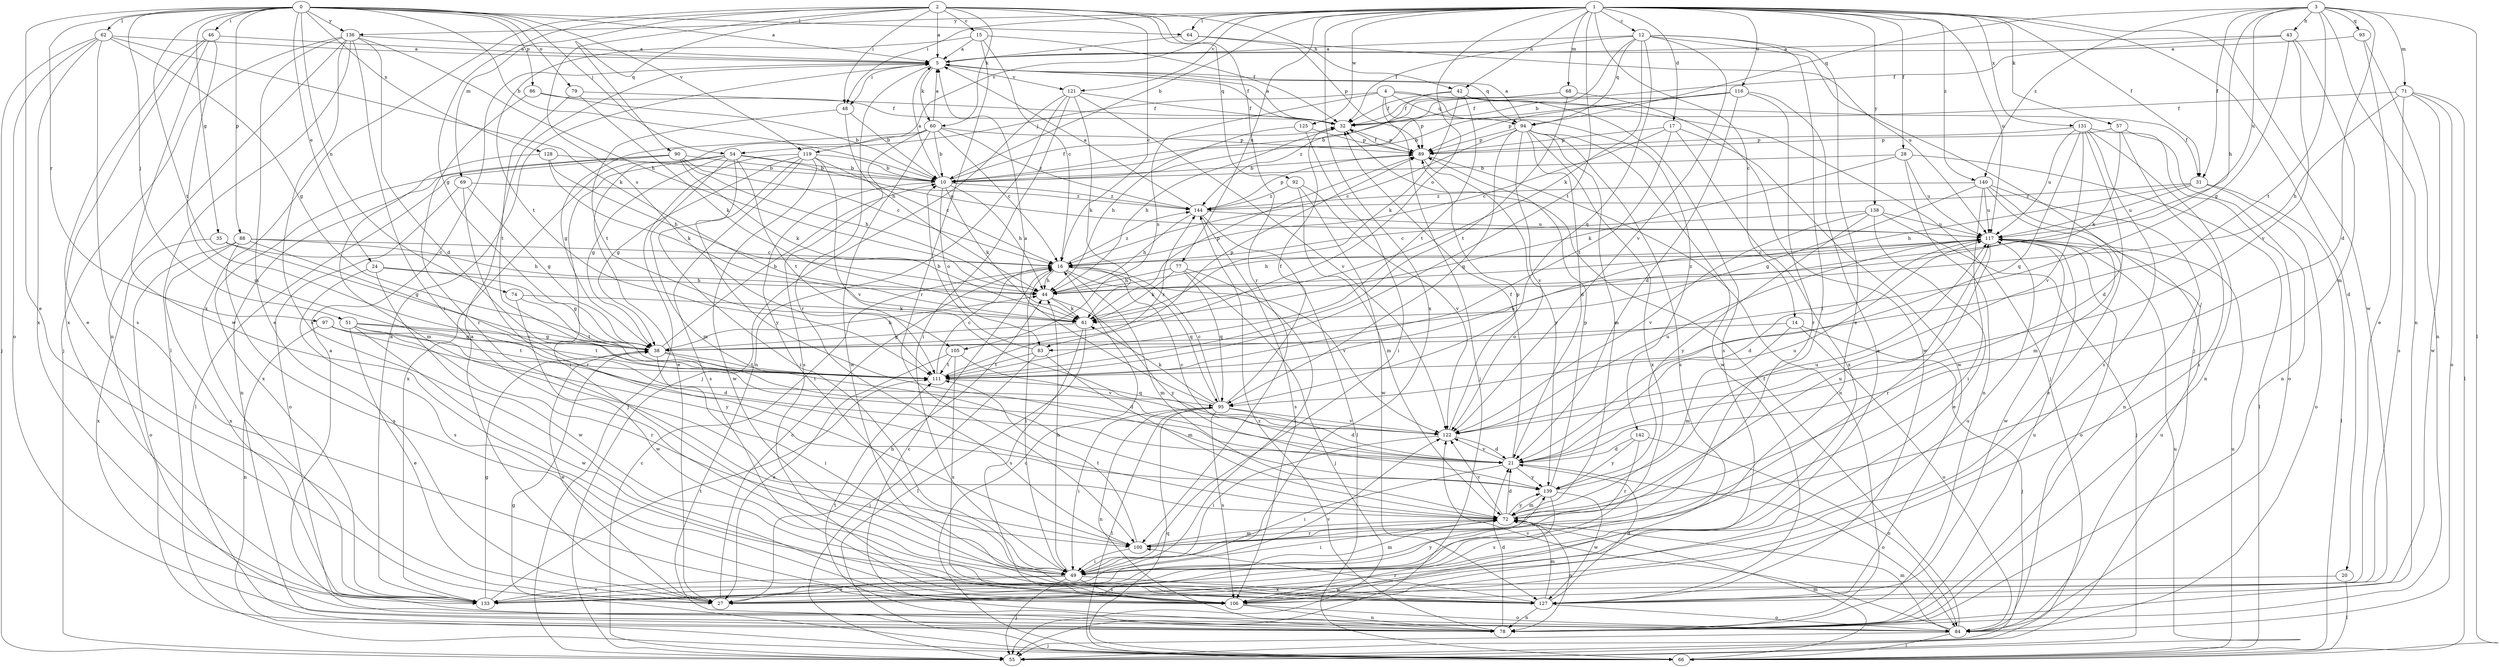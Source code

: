strict digraph  {
0;
1;
2;
3;
4;
5;
10;
12;
14;
15;
16;
17;
20;
21;
24;
27;
28;
31;
32;
35;
38;
42;
43;
44;
46;
48;
49;
51;
54;
55;
57;
60;
61;
62;
64;
66;
68;
69;
71;
72;
74;
77;
78;
79;
83;
84;
86;
88;
89;
90;
92;
93;
94;
95;
97;
100;
105;
106;
111;
116;
117;
119;
121;
122;
125;
127;
128;
131;
133;
136;
138;
139;
140;
142;
144;
0 -> 5  [label=a];
0 -> 10  [label=b];
0 -> 24  [label=e];
0 -> 27  [label=e];
0 -> 35  [label=g];
0 -> 46  [label=i];
0 -> 51  [label=j];
0 -> 54  [label=j];
0 -> 62  [label=l];
0 -> 64  [label=l];
0 -> 74  [label=n];
0 -> 79  [label=o];
0 -> 86  [label=p];
0 -> 88  [label=p];
0 -> 97  [label=r];
0 -> 111  [label=t];
0 -> 119  [label=v];
0 -> 128  [label=x];
0 -> 136  [label=y];
1 -> 10  [label=b];
1 -> 12  [label=c];
1 -> 14  [label=c];
1 -> 17  [label=d];
1 -> 20  [label=d];
1 -> 28  [label=f];
1 -> 31  [label=f];
1 -> 42  [label=h];
1 -> 48  [label=i];
1 -> 57  [label=k];
1 -> 64  [label=l];
1 -> 68  [label=m];
1 -> 77  [label=n];
1 -> 83  [label=o];
1 -> 111  [label=t];
1 -> 116  [label=u];
1 -> 117  [label=u];
1 -> 119  [label=v];
1 -> 121  [label=v];
1 -> 125  [label=w];
1 -> 127  [label=w];
1 -> 131  [label=x];
1 -> 133  [label=x];
1 -> 136  [label=y];
1 -> 138  [label=y];
1 -> 140  [label=z];
2 -> 5  [label=a];
2 -> 15  [label=c];
2 -> 16  [label=c];
2 -> 38  [label=g];
2 -> 42  [label=h];
2 -> 48  [label=i];
2 -> 60  [label=k];
2 -> 69  [label=m];
2 -> 90  [label=q];
2 -> 92  [label=q];
2 -> 100  [label=r];
2 -> 105  [label=s];
2 -> 133  [label=x];
3 -> 21  [label=d];
3 -> 31  [label=f];
3 -> 43  [label=h];
3 -> 44  [label=h];
3 -> 66  [label=l];
3 -> 71  [label=m];
3 -> 78  [label=n];
3 -> 93  [label=q];
3 -> 94  [label=q];
3 -> 111  [label=t];
3 -> 117  [label=u];
3 -> 140  [label=z];
4 -> 31  [label=f];
4 -> 54  [label=j];
4 -> 55  [label=j];
4 -> 89  [label=p];
4 -> 94  [label=q];
4 -> 105  [label=s];
4 -> 142  [label=z];
5 -> 32  [label=f];
5 -> 48  [label=i];
5 -> 60  [label=k];
5 -> 94  [label=q];
5 -> 100  [label=r];
5 -> 121  [label=v];
10 -> 5  [label=a];
10 -> 32  [label=f];
10 -> 44  [label=h];
10 -> 49  [label=i];
10 -> 61  [label=k];
10 -> 83  [label=o];
10 -> 144  [label=z];
12 -> 5  [label=a];
12 -> 10  [label=b];
12 -> 27  [label=e];
12 -> 32  [label=f];
12 -> 49  [label=i];
12 -> 55  [label=j];
12 -> 61  [label=k];
12 -> 94  [label=q];
12 -> 95  [label=q];
12 -> 122  [label=v];
14 -> 55  [label=j];
14 -> 72  [label=m];
14 -> 83  [label=o];
14 -> 84  [label=o];
15 -> 5  [label=a];
15 -> 16  [label=c];
15 -> 32  [label=f];
15 -> 100  [label=r];
15 -> 111  [label=t];
16 -> 44  [label=h];
16 -> 49  [label=i];
16 -> 72  [label=m];
16 -> 95  [label=q];
16 -> 122  [label=v];
16 -> 144  [label=z];
17 -> 16  [label=c];
17 -> 89  [label=p];
17 -> 111  [label=t];
17 -> 127  [label=w];
17 -> 133  [label=x];
20 -> 66  [label=l];
20 -> 133  [label=x];
21 -> 16  [label=c];
21 -> 32  [label=f];
21 -> 49  [label=i];
21 -> 84  [label=o];
21 -> 117  [label=u];
21 -> 122  [label=v];
21 -> 139  [label=y];
24 -> 38  [label=g];
24 -> 44  [label=h];
24 -> 106  [label=s];
24 -> 127  [label=w];
27 -> 5  [label=a];
27 -> 16  [label=c];
27 -> 44  [label=h];
28 -> 10  [label=b];
28 -> 61  [label=k];
28 -> 66  [label=l];
28 -> 78  [label=n];
28 -> 117  [label=u];
31 -> 44  [label=h];
31 -> 66  [label=l];
31 -> 84  [label=o];
31 -> 117  [label=u];
31 -> 144  [label=z];
32 -> 5  [label=a];
32 -> 44  [label=h];
32 -> 89  [label=p];
35 -> 16  [label=c];
35 -> 38  [label=g];
35 -> 133  [label=x];
38 -> 10  [label=b];
38 -> 21  [label=d];
38 -> 27  [label=e];
38 -> 44  [label=h];
38 -> 49  [label=i];
38 -> 89  [label=p];
38 -> 111  [label=t];
42 -> 32  [label=f];
42 -> 55  [label=j];
42 -> 61  [label=k];
42 -> 106  [label=s];
42 -> 111  [label=t];
42 -> 144  [label=z];
43 -> 5  [label=a];
43 -> 32  [label=f];
43 -> 38  [label=g];
43 -> 72  [label=m];
43 -> 122  [label=v];
44 -> 61  [label=k];
44 -> 139  [label=y];
46 -> 5  [label=a];
46 -> 27  [label=e];
46 -> 72  [label=m];
46 -> 127  [label=w];
46 -> 133  [label=x];
48 -> 10  [label=b];
48 -> 44  [label=h];
48 -> 111  [label=t];
49 -> 27  [label=e];
49 -> 44  [label=h];
49 -> 55  [label=j];
49 -> 72  [label=m];
49 -> 106  [label=s];
49 -> 127  [label=w];
49 -> 133  [label=x];
51 -> 21  [label=d];
51 -> 27  [label=e];
51 -> 38  [label=g];
51 -> 100  [label=r];
51 -> 111  [label=t];
51 -> 127  [label=w];
54 -> 10  [label=b];
54 -> 38  [label=g];
54 -> 49  [label=i];
54 -> 72  [label=m];
54 -> 111  [label=t];
54 -> 117  [label=u];
54 -> 133  [label=x];
54 -> 139  [label=y];
55 -> 16  [label=c];
55 -> 117  [label=u];
57 -> 61  [label=k];
57 -> 78  [label=n];
57 -> 89  [label=p];
57 -> 106  [label=s];
60 -> 5  [label=a];
60 -> 10  [label=b];
60 -> 16  [label=c];
60 -> 27  [label=e];
60 -> 38  [label=g];
60 -> 89  [label=p];
60 -> 106  [label=s];
60 -> 127  [label=w];
60 -> 144  [label=z];
61 -> 38  [label=g];
61 -> 66  [label=l];
61 -> 89  [label=p];
61 -> 106  [label=s];
62 -> 5  [label=a];
62 -> 38  [label=g];
62 -> 55  [label=j];
62 -> 61  [label=k];
62 -> 84  [label=o];
62 -> 106  [label=s];
62 -> 133  [label=x];
64 -> 5  [label=a];
64 -> 89  [label=p];
64 -> 117  [label=u];
66 -> 16  [label=c];
66 -> 38  [label=g];
66 -> 72  [label=m];
66 -> 95  [label=q];
66 -> 117  [label=u];
68 -> 10  [label=b];
68 -> 32  [label=f];
68 -> 111  [label=t];
68 -> 127  [label=w];
69 -> 38  [label=g];
69 -> 84  [label=o];
69 -> 100  [label=r];
69 -> 144  [label=z];
71 -> 32  [label=f];
71 -> 44  [label=h];
71 -> 66  [label=l];
71 -> 84  [label=o];
71 -> 106  [label=s];
71 -> 127  [label=w];
72 -> 21  [label=d];
72 -> 49  [label=i];
72 -> 78  [label=n];
72 -> 100  [label=r];
72 -> 117  [label=u];
72 -> 122  [label=v];
72 -> 139  [label=y];
74 -> 61  [label=k];
74 -> 111  [label=t];
74 -> 127  [label=w];
77 -> 44  [label=h];
77 -> 49  [label=i];
77 -> 55  [label=j];
77 -> 61  [label=k];
77 -> 95  [label=q];
78 -> 5  [label=a];
78 -> 16  [label=c];
78 -> 21  [label=d];
78 -> 111  [label=t];
78 -> 117  [label=u];
78 -> 144  [label=z];
79 -> 32  [label=f];
79 -> 61  [label=k];
79 -> 111  [label=t];
83 -> 10  [label=b];
83 -> 55  [label=j];
83 -> 72  [label=m];
83 -> 111  [label=t];
84 -> 32  [label=f];
84 -> 55  [label=j];
84 -> 66  [label=l];
84 -> 72  [label=m];
84 -> 117  [label=u];
84 -> 122  [label=v];
86 -> 10  [label=b];
86 -> 32  [label=f];
86 -> 100  [label=r];
88 -> 16  [label=c];
88 -> 44  [label=h];
88 -> 84  [label=o];
88 -> 106  [label=s];
88 -> 122  [label=v];
88 -> 133  [label=x];
89 -> 10  [label=b];
89 -> 32  [label=f];
89 -> 78  [label=n];
89 -> 139  [label=y];
90 -> 10  [label=b];
90 -> 16  [label=c];
90 -> 44  [label=h];
90 -> 61  [label=k];
90 -> 66  [label=l];
90 -> 78  [label=n];
90 -> 133  [label=x];
92 -> 72  [label=m];
92 -> 122  [label=v];
92 -> 127  [label=w];
92 -> 144  [label=z];
93 -> 5  [label=a];
93 -> 27  [label=e];
93 -> 78  [label=n];
94 -> 5  [label=a];
94 -> 16  [label=c];
94 -> 21  [label=d];
94 -> 72  [label=m];
94 -> 89  [label=p];
94 -> 95  [label=q];
94 -> 106  [label=s];
94 -> 122  [label=v];
94 -> 127  [label=w];
94 -> 133  [label=x];
95 -> 5  [label=a];
95 -> 16  [label=c];
95 -> 21  [label=d];
95 -> 32  [label=f];
95 -> 49  [label=i];
95 -> 61  [label=k];
95 -> 66  [label=l];
95 -> 78  [label=n];
95 -> 106  [label=s];
95 -> 122  [label=v];
97 -> 38  [label=g];
97 -> 78  [label=n];
97 -> 111  [label=t];
97 -> 139  [label=y];
100 -> 49  [label=i];
100 -> 72  [label=m];
100 -> 111  [label=t];
105 -> 27  [label=e];
105 -> 106  [label=s];
105 -> 111  [label=t];
105 -> 122  [label=v];
106 -> 78  [label=n];
106 -> 84  [label=o];
106 -> 117  [label=u];
111 -> 16  [label=c];
111 -> 95  [label=q];
111 -> 117  [label=u];
111 -> 144  [label=z];
116 -> 10  [label=b];
116 -> 21  [label=d];
116 -> 27  [label=e];
116 -> 32  [label=f];
116 -> 89  [label=p];
116 -> 100  [label=r];
117 -> 16  [label=c];
117 -> 21  [label=d];
117 -> 44  [label=h];
117 -> 84  [label=o];
117 -> 100  [label=r];
117 -> 127  [label=w];
119 -> 10  [label=b];
119 -> 16  [label=c];
119 -> 38  [label=g];
119 -> 49  [label=i];
119 -> 55  [label=j];
119 -> 106  [label=s];
119 -> 122  [label=v];
119 -> 127  [label=w];
121 -> 32  [label=f];
121 -> 49  [label=i];
121 -> 55  [label=j];
121 -> 61  [label=k];
121 -> 78  [label=n];
121 -> 122  [label=v];
122 -> 21  [label=d];
122 -> 49  [label=i];
122 -> 89  [label=p];
122 -> 117  [label=u];
125 -> 44  [label=h];
125 -> 49  [label=i];
125 -> 89  [label=p];
127 -> 21  [label=d];
127 -> 72  [label=m];
127 -> 78  [label=n];
127 -> 84  [label=o];
127 -> 100  [label=r];
128 -> 10  [label=b];
128 -> 44  [label=h];
128 -> 61  [label=k];
128 -> 72  [label=m];
131 -> 21  [label=d];
131 -> 78  [label=n];
131 -> 84  [label=o];
131 -> 89  [label=p];
131 -> 95  [label=q];
131 -> 106  [label=s];
131 -> 117  [label=u];
131 -> 122  [label=v];
133 -> 5  [label=a];
133 -> 38  [label=g];
133 -> 111  [label=t];
133 -> 122  [label=v];
133 -> 139  [label=y];
136 -> 5  [label=a];
136 -> 21  [label=d];
136 -> 27  [label=e];
136 -> 44  [label=h];
136 -> 49  [label=i];
136 -> 55  [label=j];
136 -> 66  [label=l];
136 -> 78  [label=n];
136 -> 106  [label=s];
138 -> 16  [label=c];
138 -> 27  [label=e];
138 -> 55  [label=j];
138 -> 117  [label=u];
138 -> 122  [label=v];
138 -> 139  [label=y];
139 -> 72  [label=m];
139 -> 89  [label=p];
139 -> 106  [label=s];
139 -> 117  [label=u];
139 -> 127  [label=w];
140 -> 27  [label=e];
140 -> 38  [label=g];
140 -> 49  [label=i];
140 -> 72  [label=m];
140 -> 78  [label=n];
140 -> 117  [label=u];
140 -> 144  [label=z];
142 -> 21  [label=d];
142 -> 84  [label=o];
142 -> 100  [label=r];
142 -> 139  [label=y];
144 -> 5  [label=a];
144 -> 44  [label=h];
144 -> 66  [label=l];
144 -> 89  [label=p];
144 -> 106  [label=s];
144 -> 117  [label=u];
}

